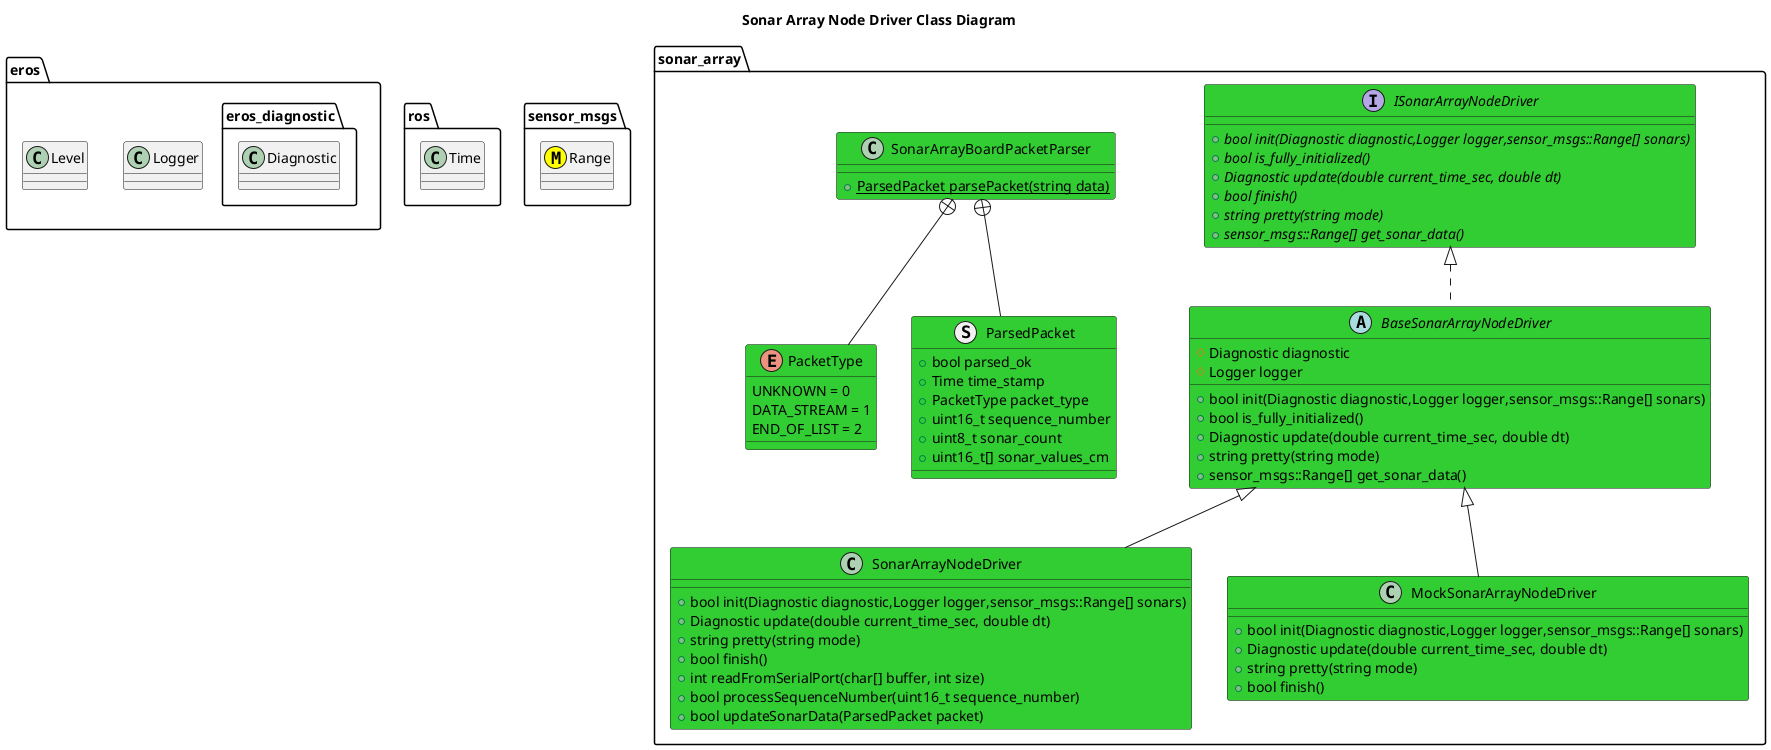 @startuml
title Sonar Array Node Driver Class Diagram
package eros {
    class Logger
    class Level
    namespace eros_diagnostic {
        class Diagnostic
    }
}
package ros {
    class Time
}
package sensor_msgs {
    class Range <<(M,#FFFF00)>>
}
namespace sonar_array {
    interface ISonarArrayNodeDriver #LimeGreen {
        +{abstract} bool init(Diagnostic diagnostic,Logger logger,sensor_msgs::Range[] sonars)
        +{abstract} bool is_fully_initialized()
        +{abstract} Diagnostic update(double current_time_sec, double dt)
        +{abstract} bool finish()
        +{abstract} string pretty(string mode)
        +{abstract} sensor_msgs::Range[] get_sonar_data()
    }
    abstract BaseSonarArrayNodeDriver #LimeGreen {
        +bool init(Diagnostic diagnostic,Logger logger,sensor_msgs::Range[] sonars)
        +bool is_fully_initialized()
        +Diagnostic update(double current_time_sec, double dt)
        +string pretty(string mode)
        +sensor_msgs::Range[] get_sonar_data()
        #Diagnostic diagnostic
        #Logger logger

    }
    ISonarArrayNodeDriver <|.. BaseSonarArrayNodeDriver
    class SonarArrayNodeDriver #LimeGreen {
        +bool init(Diagnostic diagnostic,Logger logger,sensor_msgs::Range[] sonars)
        +Diagnostic update(double current_time_sec, double dt)
        +string pretty(string mode)
        +bool finish()
        +int readFromSerialPort(char[] buffer, int size)
        +bool processSequenceNumber(uint16_t sequence_number)
        +bool updateSonarData(ParsedPacket packet)
    }
    BaseSonarArrayNodeDriver <|-- SonarArrayNodeDriver
    class MockSonarArrayNodeDriver #LimeGreen {
        +bool init(Diagnostic diagnostic,Logger logger,sensor_msgs::Range[] sonars)
        +Diagnostic update(double current_time_sec, double dt)
        +string pretty(string mode)
        +bool finish()
    }
    BaseSonarArrayNodeDriver <|-- MockSonarArrayNodeDriver

    enum PacketType #LimeGreen {
        UNKNOWN = 0
        DATA_STREAM = 1
        END_OF_LIST = 2
    }
    struct ParsedPacket #LimeGreen {
        +bool parsed_ok
        +Time time_stamp
        +PacketType packet_type
        +uint16_t sequence_number
        +uint8_t sonar_count
        +uint16_t[] sonar_values_cm
    }
    SonarArrayBoardPacketParser +-- ParsedPacket
    SonarArrayBoardPacketParser +-- PacketType
    class SonarArrayBoardPacketParser #LimeGreen {
        +{static} ParsedPacket parsePacket(string data)
    }

}
@enduml
